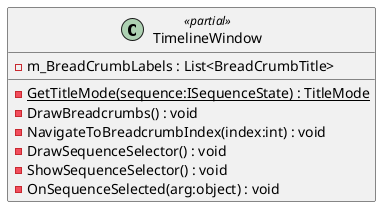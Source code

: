 @startuml
class TimelineWindow <<partial>> {
    - m_BreadCrumbLabels : List<BreadCrumbTitle>
    {static} - GetTitleMode(sequence:ISequenceState) : TitleMode
    - DrawBreadcrumbs() : void
    - NavigateToBreadcrumbIndex(index:int) : void
    - DrawSequenceSelector() : void
    - ShowSequenceSelector() : void
    - OnSequenceSelected(arg:object) : void
}
@enduml
